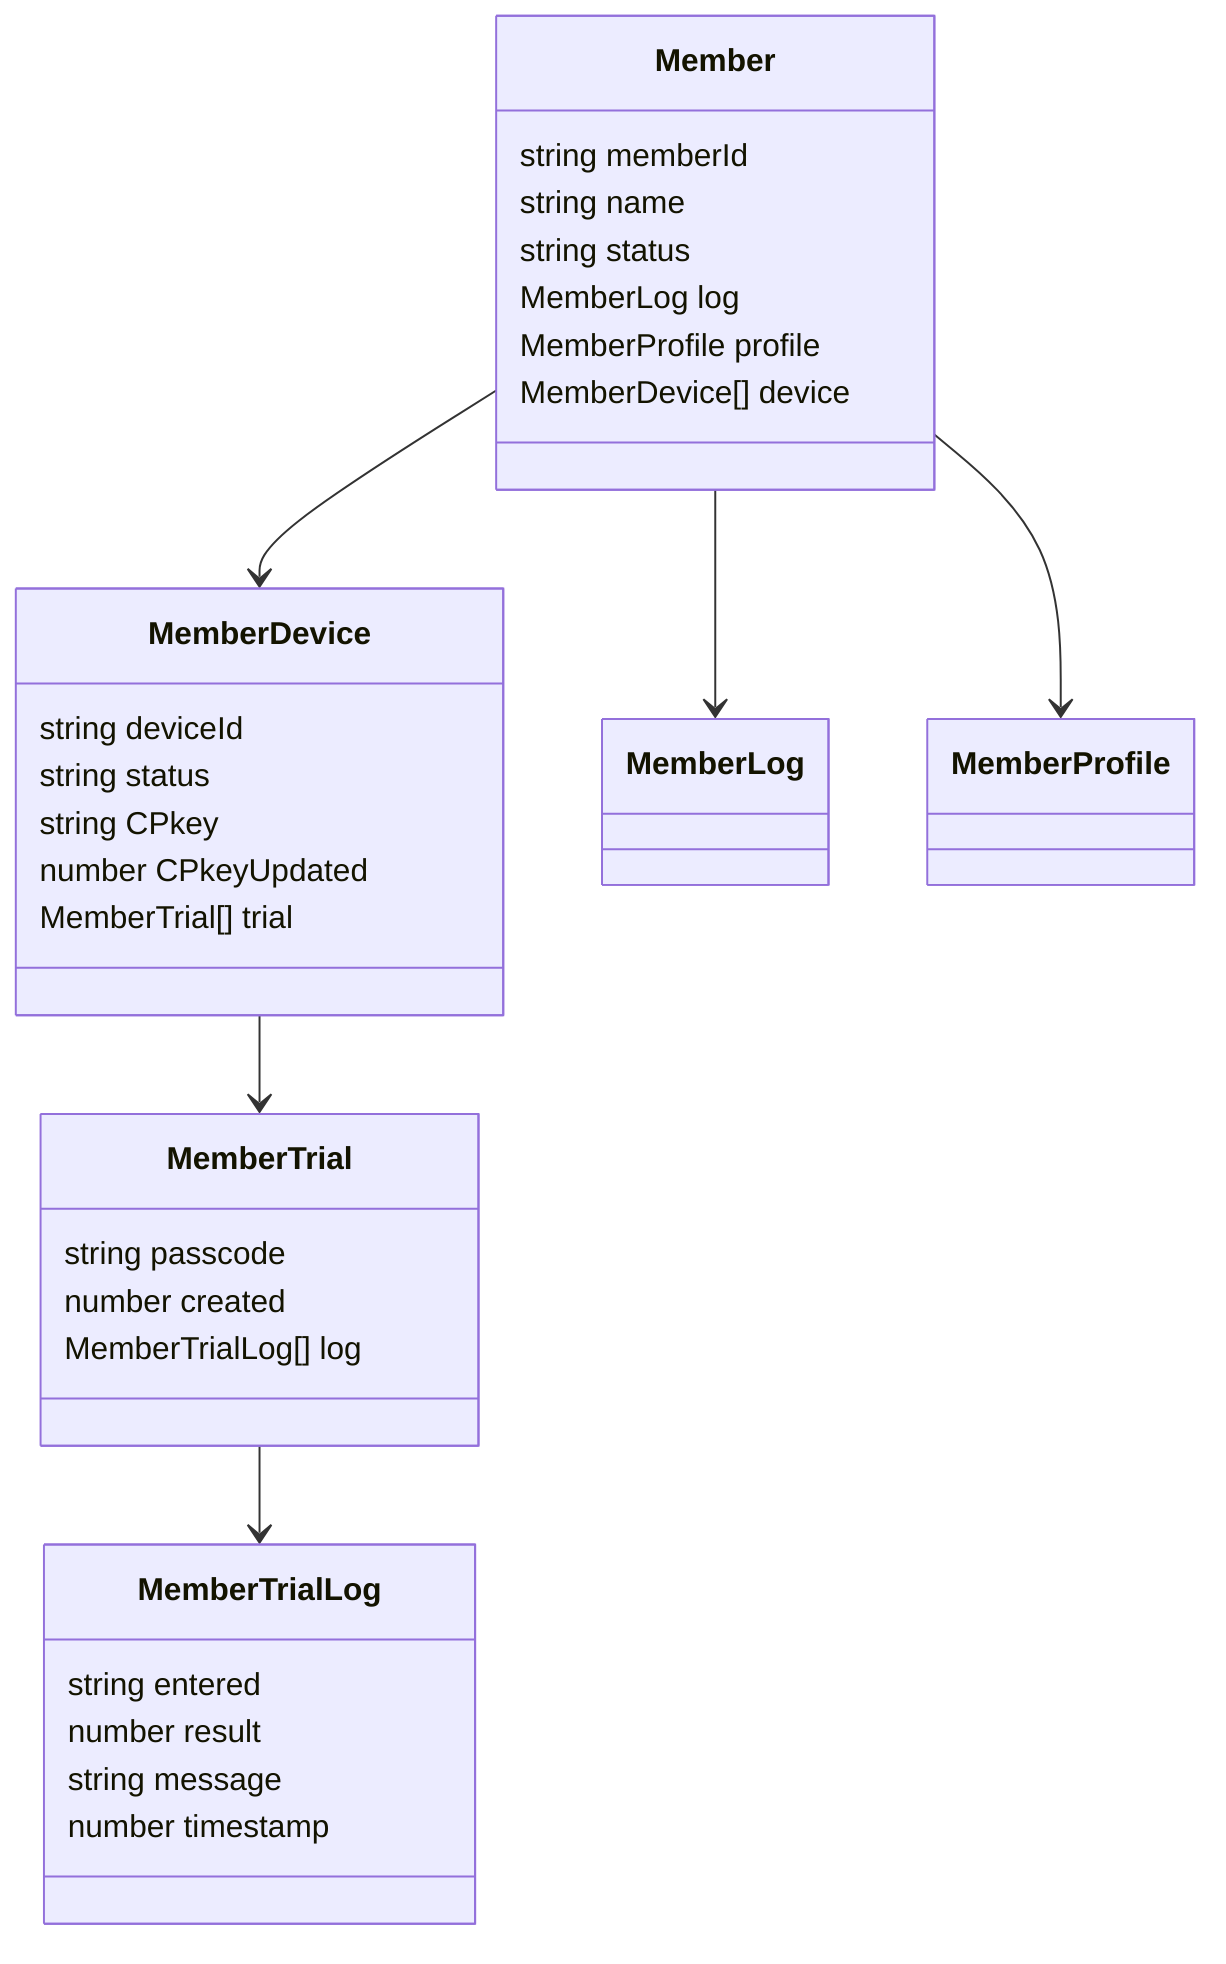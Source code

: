 classDiagram
  class Member {
    string memberId
    string name
    string status
    MemberLog log
    MemberProfile profile
    MemberDevice[] device
  }

  class MemberDevice {
    string deviceId
    string status
    string CPkey
    number CPkeyUpdated
    MemberTrial[] trial
  }

  class MemberTrial {
    string passcode
    number created
    MemberTrialLog[] log
  }

  class MemberTrialLog {
    string entered
    number result
    string message
    number timestamp
  }

  Member --> MemberLog
  Member --> MemberProfile
  Member --> MemberDevice
  MemberDevice --> MemberTrial
  MemberTrial --> MemberTrialLog
